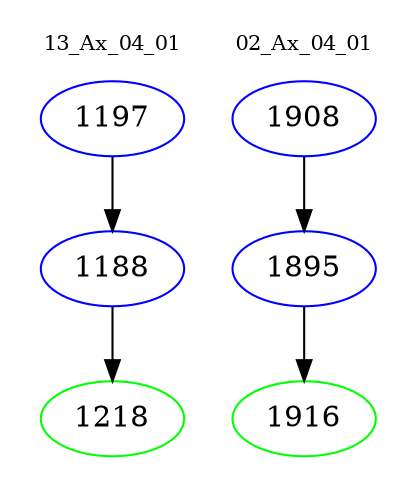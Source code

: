 digraph{
subgraph cluster_0 {
color = white
label = "13_Ax_04_01";
fontsize=10;
T0_1197 [label="1197", color="blue"]
T0_1197 -> T0_1188 [color="black"]
T0_1188 [label="1188", color="blue"]
T0_1188 -> T0_1218 [color="black"]
T0_1218 [label="1218", color="green"]
}
subgraph cluster_1 {
color = white
label = "02_Ax_04_01";
fontsize=10;
T1_1908 [label="1908", color="blue"]
T1_1908 -> T1_1895 [color="black"]
T1_1895 [label="1895", color="blue"]
T1_1895 -> T1_1916 [color="black"]
T1_1916 [label="1916", color="green"]
}
}

